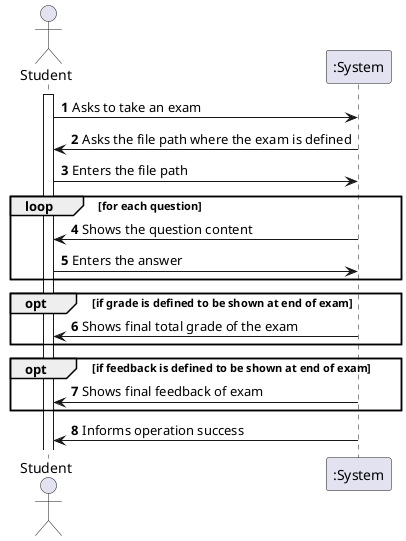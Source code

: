 @startuml US2004_SSD
autonumber

actor "Student" as student
participant ":System" as system

activate student

student -> system : Asks to take an exam
system -> student : Asks the file path where the exam is defined
student -> system : Enters the file path
loop for each question
system -> student : Shows the question content
student -> system : Enters the answer
end
opt if grade is defined to be shown at end of exam
system -> student : Shows final total grade of the exam
end
opt if feedback is defined to be shown at end of exam
system -> student : Shows final feedback of exam
end
system -> student : Informs operation success

@enduml
